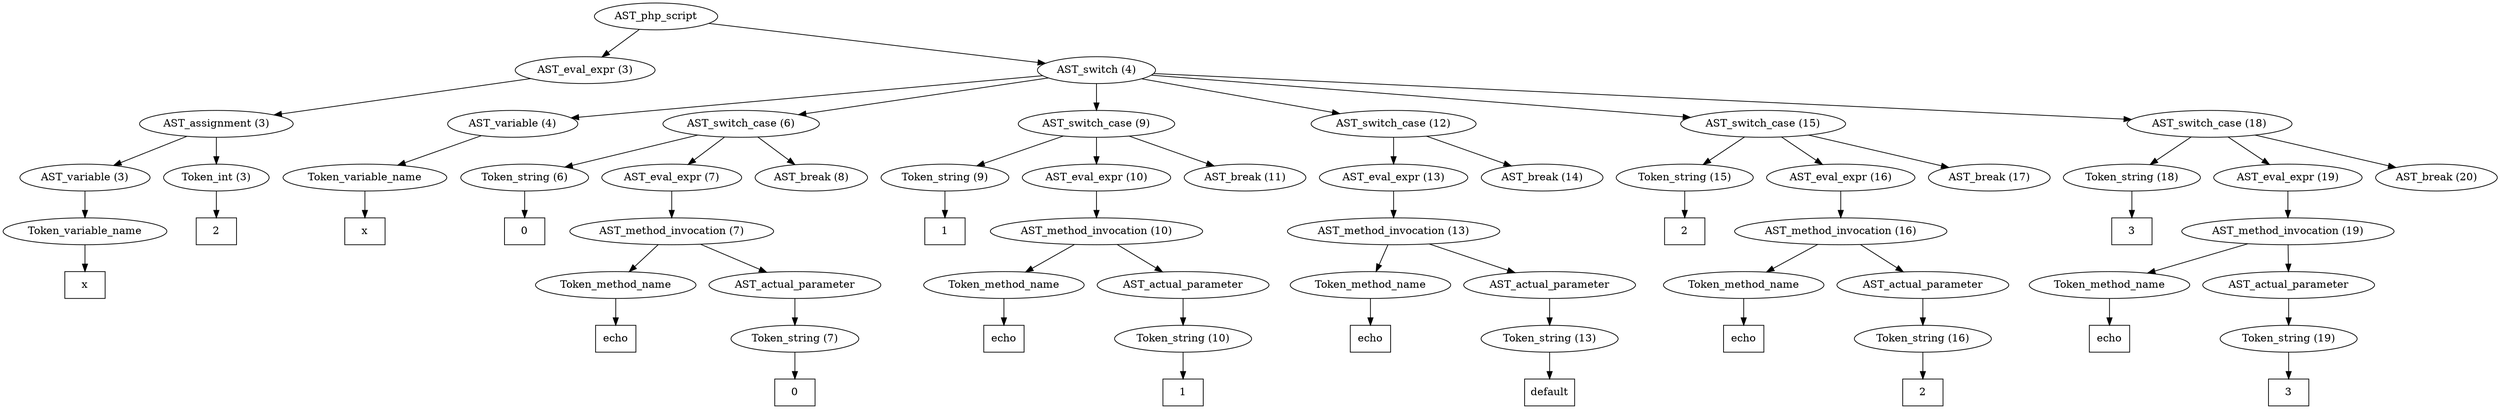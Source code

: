 /*
 * AST in dot format generated by phc -- the PHP compiler
 */

digraph AST {
node_0 [label="AST_php_script"];
node_1 [label="AST_eval_expr (3)"];
node_2 [label="AST_assignment (3)"];
node_3 [label="AST_variable (3)"];
node_4 [label="Token_variable_name"];
node_5 [label="x", shape=box]
node_4 -> node_5;
node_3 -> node_4;
node_6 [label="Token_int (3)"];
node_7 [label="2", shape=box]
node_6 -> node_7;
node_2 -> node_6;
node_2 -> node_3;
node_1 -> node_2;
node_8 [label="AST_switch (4)"];
node_9 [label="AST_variable (4)"];
node_10 [label="Token_variable_name"];
node_11 [label="x", shape=box]
node_10 -> node_11;
node_9 -> node_10;
node_12 [label="AST_switch_case (6)"];
node_13 [label="Token_string (6)"];
node_14 [label="0", shape=box]
node_13 -> node_14;
node_15 [label="AST_eval_expr (7)"];
node_16 [label="AST_method_invocation (7)"];
node_17 [label="Token_method_name"];
node_18 [label="echo", shape=box]
node_17 -> node_18;
node_19 [label="AST_actual_parameter"];
node_20 [label="Token_string (7)"];
node_21 [label="0", shape=box]
node_20 -> node_21;
node_19 -> node_20;
node_16 -> node_19;
node_16 -> node_17;
node_15 -> node_16;
node_22 [label="AST_break (8)"];
node_12 -> node_22;
node_12 -> node_15;
node_12 -> node_13;
node_23 [label="AST_switch_case (9)"];
node_24 [label="Token_string (9)"];
node_25 [label="1", shape=box]
node_24 -> node_25;
node_26 [label="AST_eval_expr (10)"];
node_27 [label="AST_method_invocation (10)"];
node_28 [label="Token_method_name"];
node_29 [label="echo", shape=box]
node_28 -> node_29;
node_30 [label="AST_actual_parameter"];
node_31 [label="Token_string (10)"];
node_32 [label="1", shape=box]
node_31 -> node_32;
node_30 -> node_31;
node_27 -> node_30;
node_27 -> node_28;
node_26 -> node_27;
node_33 [label="AST_break (11)"];
node_23 -> node_33;
node_23 -> node_26;
node_23 -> node_24;
node_34 [label="AST_switch_case (12)"];
node_35 [label="AST_eval_expr (13)"];
node_36 [label="AST_method_invocation (13)"];
node_37 [label="Token_method_name"];
node_38 [label="echo", shape=box]
node_37 -> node_38;
node_39 [label="AST_actual_parameter"];
node_40 [label="Token_string (13)"];
node_41 [label="default", shape=box]
node_40 -> node_41;
node_39 -> node_40;
node_36 -> node_39;
node_36 -> node_37;
node_35 -> node_36;
node_42 [label="AST_break (14)"];
node_34 -> node_42;
node_34 -> node_35;
node_43 [label="AST_switch_case (15)"];
node_44 [label="Token_string (15)"];
node_45 [label="2", shape=box]
node_44 -> node_45;
node_46 [label="AST_eval_expr (16)"];
node_47 [label="AST_method_invocation (16)"];
node_48 [label="Token_method_name"];
node_49 [label="echo", shape=box]
node_48 -> node_49;
node_50 [label="AST_actual_parameter"];
node_51 [label="Token_string (16)"];
node_52 [label="2", shape=box]
node_51 -> node_52;
node_50 -> node_51;
node_47 -> node_50;
node_47 -> node_48;
node_46 -> node_47;
node_53 [label="AST_break (17)"];
node_43 -> node_53;
node_43 -> node_46;
node_43 -> node_44;
node_54 [label="AST_switch_case (18)"];
node_55 [label="Token_string (18)"];
node_56 [label="3", shape=box]
node_55 -> node_56;
node_57 [label="AST_eval_expr (19)"];
node_58 [label="AST_method_invocation (19)"];
node_59 [label="Token_method_name"];
node_60 [label="echo", shape=box]
node_59 -> node_60;
node_61 [label="AST_actual_parameter"];
node_62 [label="Token_string (19)"];
node_63 [label="3", shape=box]
node_62 -> node_63;
node_61 -> node_62;
node_58 -> node_61;
node_58 -> node_59;
node_57 -> node_58;
node_64 [label="AST_break (20)"];
node_54 -> node_64;
node_54 -> node_57;
node_54 -> node_55;
node_8 -> node_54;
node_8 -> node_43;
node_8 -> node_34;
node_8 -> node_23;
node_8 -> node_12;
node_8 -> node_9;
node_0 -> node_8;
node_0 -> node_1;
}
